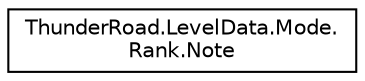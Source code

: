 digraph "Graphical Class Hierarchy"
{
 // LATEX_PDF_SIZE
  edge [fontname="Helvetica",fontsize="10",labelfontname="Helvetica",labelfontsize="10"];
  node [fontname="Helvetica",fontsize="10",shape=record];
  rankdir="LR";
  Node0 [label="ThunderRoad.LevelData.Mode.\lRank.Note",height=0.2,width=0.4,color="black", fillcolor="white", style="filled",URL="$class_thunder_road_1_1_level_data_1_1_mode_1_1_rank_1_1_note.html",tooltip="Class Note."];
}
